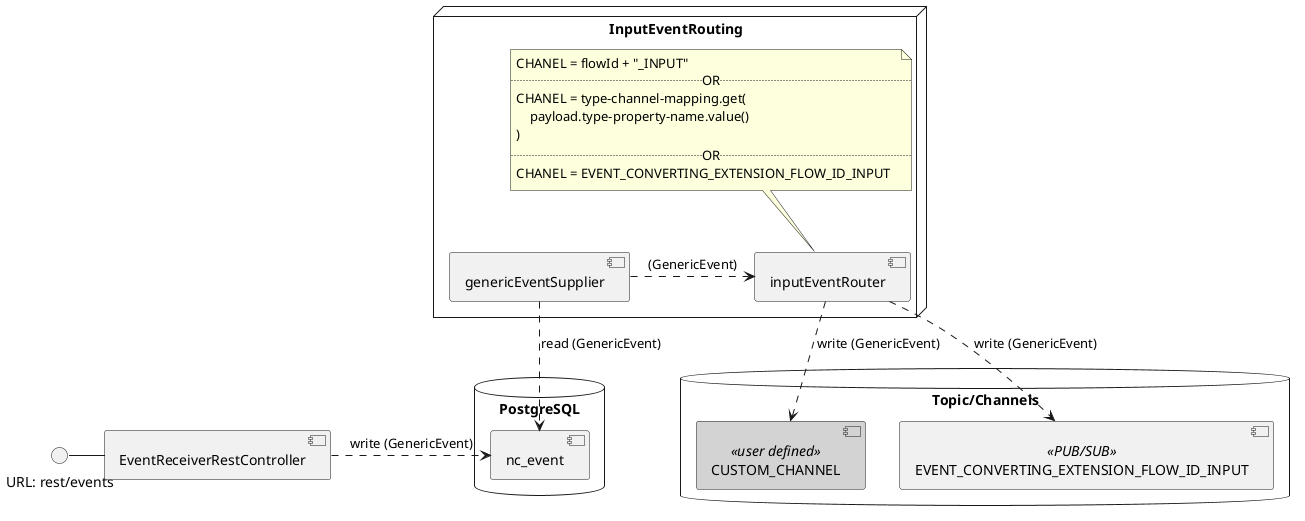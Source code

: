 @startuml

skinparam component {
    backgroundColor<<user defined>> LightGray
}

database "PostgreSQL" {
    [nc_event]
}

() "URL: rest/events" - [EventReceiverRestController]
EventReceiverRestController .r.> nc_event : write (GenericEvent)


database "Topic/Channels" {

    [CUSTOM_CHANNEL]<<user defined>>
    [EVENT_CONVERTING_EXTENSION_FLOW_ID_INPUT]<<PUB/SUB>> 
}

node "InputEventRouting" {
  [genericEventSupplier] ..> nc_event : read (GenericEvent)
  [inputEventRouter]

  genericEventSupplier .> inputEventRouter: (GenericEvent)

  note top of inputEventRouter 
    CHANEL = flowId + "_INPUT"    
    ..OR..
    CHANEL = type-channel-mapping.get( 
        payload.type-property-name.value() 
    )
    ..OR..
    CHANEL = EVENT_CONVERTING_EXTENSION_FLOW_ID_INPUT
  end note  

  inputEventRouter ..> CUSTOM_CHANNEL : write (GenericEvent)
  inputEventRouter ..> EVENT_CONVERTING_EXTENSION_FLOW_ID_INPUT : write (GenericEvent)
}












@enduml